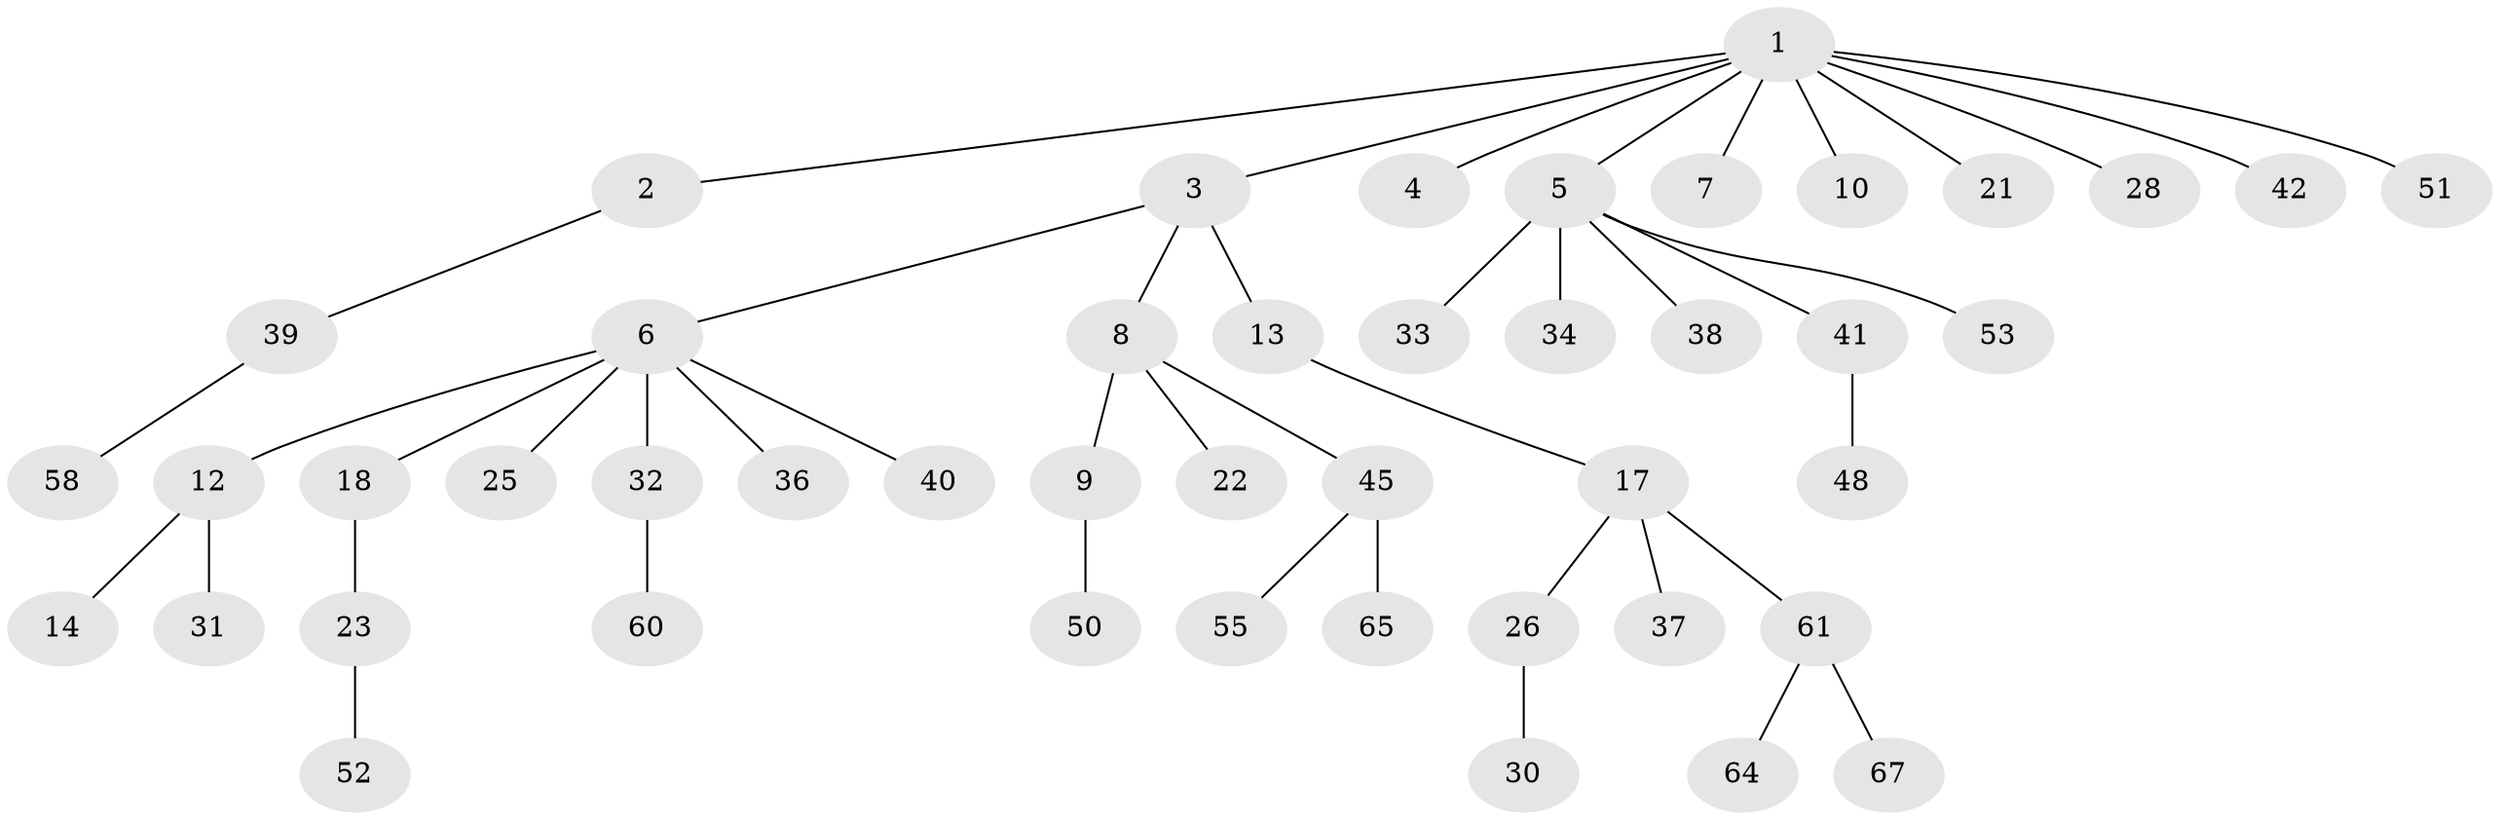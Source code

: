 // Generated by graph-tools (version 1.1) at 2025/52/02/27/25 19:52:12]
// undirected, 46 vertices, 45 edges
graph export_dot {
graph [start="1"]
  node [color=gray90,style=filled];
  1 [super="+20"];
  2 [super="+57"];
  3;
  4;
  5 [super="+29"];
  6 [super="+35"];
  7;
  8 [super="+19"];
  9 [super="+11"];
  10;
  12;
  13 [super="+15"];
  14 [super="+16"];
  17 [super="+27"];
  18 [super="+43"];
  21 [super="+24"];
  22;
  23;
  25 [super="+54"];
  26;
  28;
  30 [super="+49"];
  31 [super="+66"];
  32 [super="+46"];
  33;
  34;
  36;
  37;
  38;
  39 [super="+47"];
  40;
  41 [super="+44"];
  42;
  45 [super="+59"];
  48 [super="+63"];
  50;
  51;
  52 [super="+56"];
  53;
  55;
  58;
  60;
  61 [super="+62"];
  64;
  65;
  67 [super="+68"];
  1 -- 2;
  1 -- 3;
  1 -- 4;
  1 -- 5;
  1 -- 7;
  1 -- 10;
  1 -- 21;
  1 -- 42;
  1 -- 51;
  1 -- 28;
  2 -- 39;
  3 -- 6;
  3 -- 8;
  3 -- 13;
  5 -- 33;
  5 -- 41;
  5 -- 53;
  5 -- 34;
  5 -- 38;
  6 -- 12;
  6 -- 18;
  6 -- 25;
  6 -- 32;
  6 -- 36;
  6 -- 40;
  8 -- 9;
  8 -- 45;
  8 -- 22;
  9 -- 50;
  12 -- 14;
  12 -- 31;
  13 -- 17;
  17 -- 26;
  17 -- 37;
  17 -- 61;
  18 -- 23;
  23 -- 52;
  26 -- 30;
  32 -- 60;
  39 -- 58;
  41 -- 48;
  45 -- 55;
  45 -- 65;
  61 -- 64;
  61 -- 67;
}
